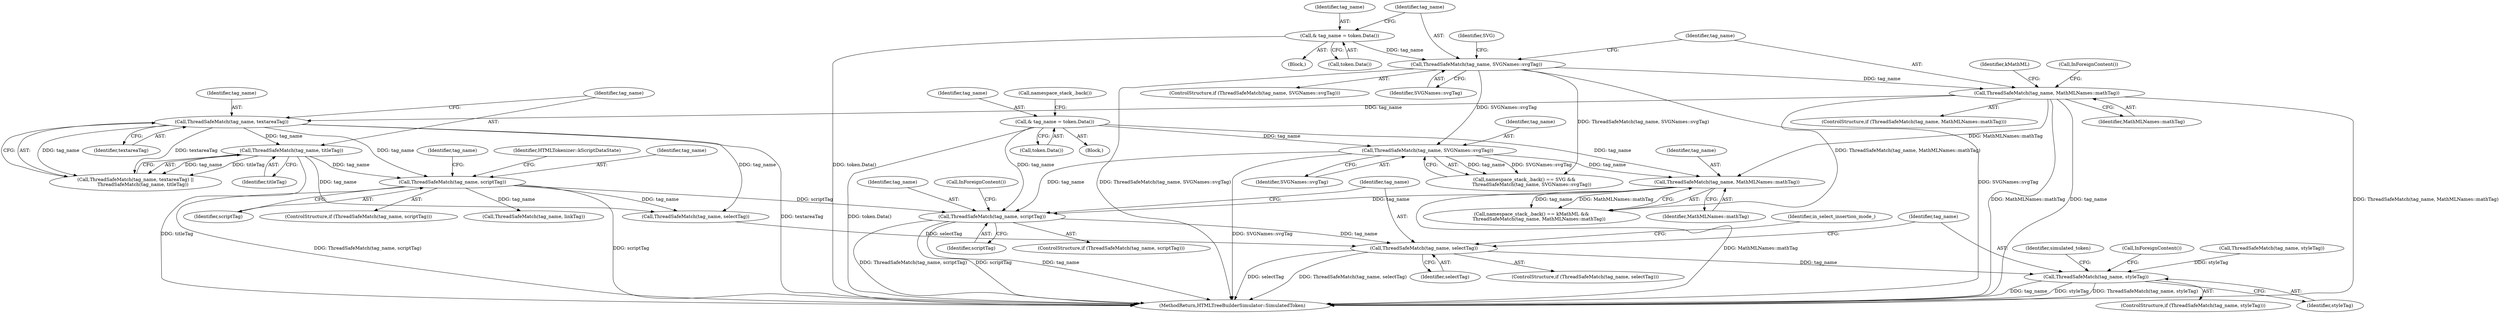 digraph "0_Chrome_133bc5c262b2555af223263452e9875a95db9eb7@API" {
"1000302" [label="(Call,ThreadSafeMatch(tag_name, scriptTag))"];
"1000284" [label="(Call,ThreadSafeMatch(tag_name, MathMLNames::mathTag))"];
"1000267" [label="(Call,& tag_name = token.Data())"];
"1000276" [label="(Call,ThreadSafeMatch(tag_name, SVGNames::svgTag))"];
"1000118" [label="(Call,ThreadSafeMatch(tag_name, SVGNames::svgTag))"];
"1000114" [label="(Call,& tag_name = token.Data())"];
"1000124" [label="(Call,ThreadSafeMatch(tag_name, MathMLNames::mathTag))"];
"1000166" [label="(Call,ThreadSafeMatch(tag_name, scriptTag))"];
"1000158" [label="(Call,ThreadSafeMatch(tag_name, titleTag))"];
"1000155" [label="(Call,ThreadSafeMatch(tag_name, textareaTag))"];
"1000315" [label="(Call,ThreadSafeMatch(tag_name, selectTag))"];
"1000323" [label="(Call,ThreadSafeMatch(tag_name, styleTag))"];
"1000157" [label="(Identifier,textareaTag)"];
"1000123" [label="(ControlStructure,if (ThreadSafeMatch(tag_name, MathMLNames::mathTag)))"];
"1000112" [label="(Block,)"];
"1000269" [label="(Call,token.Data())"];
"1000301" [label="(ControlStructure,if (ThreadSafeMatch(tag_name, scriptTag)))"];
"1000116" [label="(Call,token.Data())"];
"1000323" [label="(Call,ThreadSafeMatch(tag_name, styleTag))"];
"1000155" [label="(Call,ThreadSafeMatch(tag_name, textareaTag))"];
"1000158" [label="(Call,ThreadSafeMatch(tag_name, titleTag))"];
"1000303" [label="(Identifier,tag_name)"];
"1000335" [label="(MethodReturn,HTMLTreeBuilderSimulator::SimulatedToken)"];
"1000114" [label="(Call,& tag_name = token.Data())"];
"1000126" [label="(Identifier,MathMLNames::mathTag)"];
"1000178" [label="(Identifier,tag_name)"];
"1000159" [label="(Identifier,tag_name)"];
"1000286" [label="(Identifier,MathMLNames::mathTag)"];
"1000124" [label="(Call,ThreadSafeMatch(tag_name, MathMLNames::mathTag))"];
"1000320" [label="(Identifier,in_select_insertion_mode_)"];
"1000285" [label="(Identifier,tag_name)"];
"1000272" [label="(Call,namespace_stack_.back() == SVG &&\n          ThreadSafeMatch(tag_name, SVGNames::svgTag))"];
"1000125" [label="(Identifier,tag_name)"];
"1000316" [label="(Identifier,tag_name)"];
"1000324" [label="(Identifier,tag_name)"];
"1000315" [label="(Call,ThreadSafeMatch(tag_name, selectTag))"];
"1000327" [label="(Identifier,simulated_token)"];
"1000302" [label="(Call,ThreadSafeMatch(tag_name, scriptTag))"];
"1000322" [label="(ControlStructure,if (ThreadSafeMatch(tag_name, styleTag)))"];
"1000117" [label="(ControlStructure,if (ThreadSafeMatch(tag_name, SVGNames::svgTag)))"];
"1000274" [label="(Call,namespace_stack_.back())"];
"1000119" [label="(Identifier,tag_name)"];
"1000166" [label="(Call,ThreadSafeMatch(tag_name, scriptTag))"];
"1000115" [label="(Identifier,tag_name)"];
"1000168" [label="(Identifier,scriptTag)"];
"1000276" [label="(Call,ThreadSafeMatch(tag_name, SVGNames::svgTag))"];
"1000128" [label="(Identifier,kMathML)"];
"1000118" [label="(Call,ThreadSafeMatch(tag_name, SVGNames::svgTag))"];
"1000330" [label="(Call,InForeignContent())"];
"1000202" [label="(Call,ThreadSafeMatch(tag_name, styleTag))"];
"1000236" [label="(Call,ThreadSafeMatch(tag_name, selectTag))"];
"1000165" [label="(ControlStructure,if (ThreadSafeMatch(tag_name, scriptTag)))"];
"1000308" [label="(Call,InForeignContent())"];
"1000278" [label="(Identifier,SVGNames::svgTag)"];
"1000120" [label="(Identifier,SVGNames::svgTag)"];
"1000267" [label="(Call,& tag_name = token.Data())"];
"1000171" [label="(Identifier,HTMLTokenizer::kScriptDataState)"];
"1000325" [label="(Identifier,styleTag)"];
"1000122" [label="(Identifier,SVG)"];
"1000156" [label="(Identifier,tag_name)"];
"1000280" [label="(Call,namespace_stack_.back() == kMathML &&\n          ThreadSafeMatch(tag_name, MathMLNames::mathTag))"];
"1000268" [label="(Identifier,tag_name)"];
"1000167" [label="(Identifier,tag_name)"];
"1000265" [label="(Block,)"];
"1000177" [label="(Call,ThreadSafeMatch(tag_name, linkTag))"];
"1000317" [label="(Identifier,selectTag)"];
"1000284" [label="(Call,ThreadSafeMatch(tag_name, MathMLNames::mathTag))"];
"1000160" [label="(Identifier,titleTag)"];
"1000304" [label="(Identifier,scriptTag)"];
"1000314" [label="(ControlStructure,if (ThreadSafeMatch(tag_name, selectTag)))"];
"1000154" [label="(Call,ThreadSafeMatch(tag_name, textareaTag) ||\n          ThreadSafeMatch(tag_name, titleTag))"];
"1000131" [label="(Call,InForeignContent())"];
"1000277" [label="(Identifier,tag_name)"];
"1000302" -> "1000301"  [label="AST: "];
"1000302" -> "1000304"  [label="CFG: "];
"1000303" -> "1000302"  [label="AST: "];
"1000304" -> "1000302"  [label="AST: "];
"1000308" -> "1000302"  [label="CFG: "];
"1000316" -> "1000302"  [label="CFG: "];
"1000302" -> "1000335"  [label="DDG: scriptTag"];
"1000302" -> "1000335"  [label="DDG: tag_name"];
"1000302" -> "1000335"  [label="DDG: ThreadSafeMatch(tag_name, scriptTag)"];
"1000284" -> "1000302"  [label="DDG: tag_name"];
"1000267" -> "1000302"  [label="DDG: tag_name"];
"1000276" -> "1000302"  [label="DDG: tag_name"];
"1000166" -> "1000302"  [label="DDG: scriptTag"];
"1000302" -> "1000315"  [label="DDG: tag_name"];
"1000284" -> "1000280"  [label="AST: "];
"1000284" -> "1000286"  [label="CFG: "];
"1000285" -> "1000284"  [label="AST: "];
"1000286" -> "1000284"  [label="AST: "];
"1000280" -> "1000284"  [label="CFG: "];
"1000284" -> "1000335"  [label="DDG: MathMLNames::mathTag"];
"1000284" -> "1000280"  [label="DDG: tag_name"];
"1000284" -> "1000280"  [label="DDG: MathMLNames::mathTag"];
"1000267" -> "1000284"  [label="DDG: tag_name"];
"1000276" -> "1000284"  [label="DDG: tag_name"];
"1000124" -> "1000284"  [label="DDG: MathMLNames::mathTag"];
"1000267" -> "1000265"  [label="AST: "];
"1000267" -> "1000269"  [label="CFG: "];
"1000268" -> "1000267"  [label="AST: "];
"1000269" -> "1000267"  [label="AST: "];
"1000274" -> "1000267"  [label="CFG: "];
"1000267" -> "1000335"  [label="DDG: token.Data()"];
"1000267" -> "1000276"  [label="DDG: tag_name"];
"1000276" -> "1000272"  [label="AST: "];
"1000276" -> "1000278"  [label="CFG: "];
"1000277" -> "1000276"  [label="AST: "];
"1000278" -> "1000276"  [label="AST: "];
"1000272" -> "1000276"  [label="CFG: "];
"1000276" -> "1000335"  [label="DDG: SVGNames::svgTag"];
"1000276" -> "1000272"  [label="DDG: tag_name"];
"1000276" -> "1000272"  [label="DDG: SVGNames::svgTag"];
"1000118" -> "1000276"  [label="DDG: SVGNames::svgTag"];
"1000118" -> "1000117"  [label="AST: "];
"1000118" -> "1000120"  [label="CFG: "];
"1000119" -> "1000118"  [label="AST: "];
"1000120" -> "1000118"  [label="AST: "];
"1000122" -> "1000118"  [label="CFG: "];
"1000125" -> "1000118"  [label="CFG: "];
"1000118" -> "1000335"  [label="DDG: ThreadSafeMatch(tag_name, SVGNames::svgTag)"];
"1000118" -> "1000335"  [label="DDG: SVGNames::svgTag"];
"1000114" -> "1000118"  [label="DDG: tag_name"];
"1000118" -> "1000124"  [label="DDG: tag_name"];
"1000118" -> "1000272"  [label="DDG: ThreadSafeMatch(tag_name, SVGNames::svgTag)"];
"1000114" -> "1000112"  [label="AST: "];
"1000114" -> "1000116"  [label="CFG: "];
"1000115" -> "1000114"  [label="AST: "];
"1000116" -> "1000114"  [label="AST: "];
"1000119" -> "1000114"  [label="CFG: "];
"1000114" -> "1000335"  [label="DDG: token.Data()"];
"1000124" -> "1000123"  [label="AST: "];
"1000124" -> "1000126"  [label="CFG: "];
"1000125" -> "1000124"  [label="AST: "];
"1000126" -> "1000124"  [label="AST: "];
"1000128" -> "1000124"  [label="CFG: "];
"1000131" -> "1000124"  [label="CFG: "];
"1000124" -> "1000335"  [label="DDG: MathMLNames::mathTag"];
"1000124" -> "1000335"  [label="DDG: tag_name"];
"1000124" -> "1000335"  [label="DDG: ThreadSafeMatch(tag_name, MathMLNames::mathTag)"];
"1000124" -> "1000155"  [label="DDG: tag_name"];
"1000124" -> "1000280"  [label="DDG: ThreadSafeMatch(tag_name, MathMLNames::mathTag)"];
"1000166" -> "1000165"  [label="AST: "];
"1000166" -> "1000168"  [label="CFG: "];
"1000167" -> "1000166"  [label="AST: "];
"1000168" -> "1000166"  [label="AST: "];
"1000171" -> "1000166"  [label="CFG: "];
"1000178" -> "1000166"  [label="CFG: "];
"1000166" -> "1000335"  [label="DDG: scriptTag"];
"1000166" -> "1000335"  [label="DDG: ThreadSafeMatch(tag_name, scriptTag)"];
"1000158" -> "1000166"  [label="DDG: tag_name"];
"1000155" -> "1000166"  [label="DDG: tag_name"];
"1000166" -> "1000177"  [label="DDG: tag_name"];
"1000166" -> "1000236"  [label="DDG: tag_name"];
"1000158" -> "1000154"  [label="AST: "];
"1000158" -> "1000160"  [label="CFG: "];
"1000159" -> "1000158"  [label="AST: "];
"1000160" -> "1000158"  [label="AST: "];
"1000154" -> "1000158"  [label="CFG: "];
"1000158" -> "1000335"  [label="DDG: titleTag"];
"1000158" -> "1000154"  [label="DDG: tag_name"];
"1000158" -> "1000154"  [label="DDG: titleTag"];
"1000155" -> "1000158"  [label="DDG: tag_name"];
"1000158" -> "1000236"  [label="DDG: tag_name"];
"1000155" -> "1000154"  [label="AST: "];
"1000155" -> "1000157"  [label="CFG: "];
"1000156" -> "1000155"  [label="AST: "];
"1000157" -> "1000155"  [label="AST: "];
"1000159" -> "1000155"  [label="CFG: "];
"1000154" -> "1000155"  [label="CFG: "];
"1000155" -> "1000335"  [label="DDG: textareaTag"];
"1000155" -> "1000154"  [label="DDG: tag_name"];
"1000155" -> "1000154"  [label="DDG: textareaTag"];
"1000155" -> "1000236"  [label="DDG: tag_name"];
"1000315" -> "1000314"  [label="AST: "];
"1000315" -> "1000317"  [label="CFG: "];
"1000316" -> "1000315"  [label="AST: "];
"1000317" -> "1000315"  [label="AST: "];
"1000320" -> "1000315"  [label="CFG: "];
"1000324" -> "1000315"  [label="CFG: "];
"1000315" -> "1000335"  [label="DDG: ThreadSafeMatch(tag_name, selectTag)"];
"1000315" -> "1000335"  [label="DDG: selectTag"];
"1000236" -> "1000315"  [label="DDG: selectTag"];
"1000315" -> "1000323"  [label="DDG: tag_name"];
"1000323" -> "1000322"  [label="AST: "];
"1000323" -> "1000325"  [label="CFG: "];
"1000324" -> "1000323"  [label="AST: "];
"1000325" -> "1000323"  [label="AST: "];
"1000327" -> "1000323"  [label="CFG: "];
"1000330" -> "1000323"  [label="CFG: "];
"1000323" -> "1000335"  [label="DDG: tag_name"];
"1000323" -> "1000335"  [label="DDG: styleTag"];
"1000323" -> "1000335"  [label="DDG: ThreadSafeMatch(tag_name, styleTag)"];
"1000202" -> "1000323"  [label="DDG: styleTag"];
}

